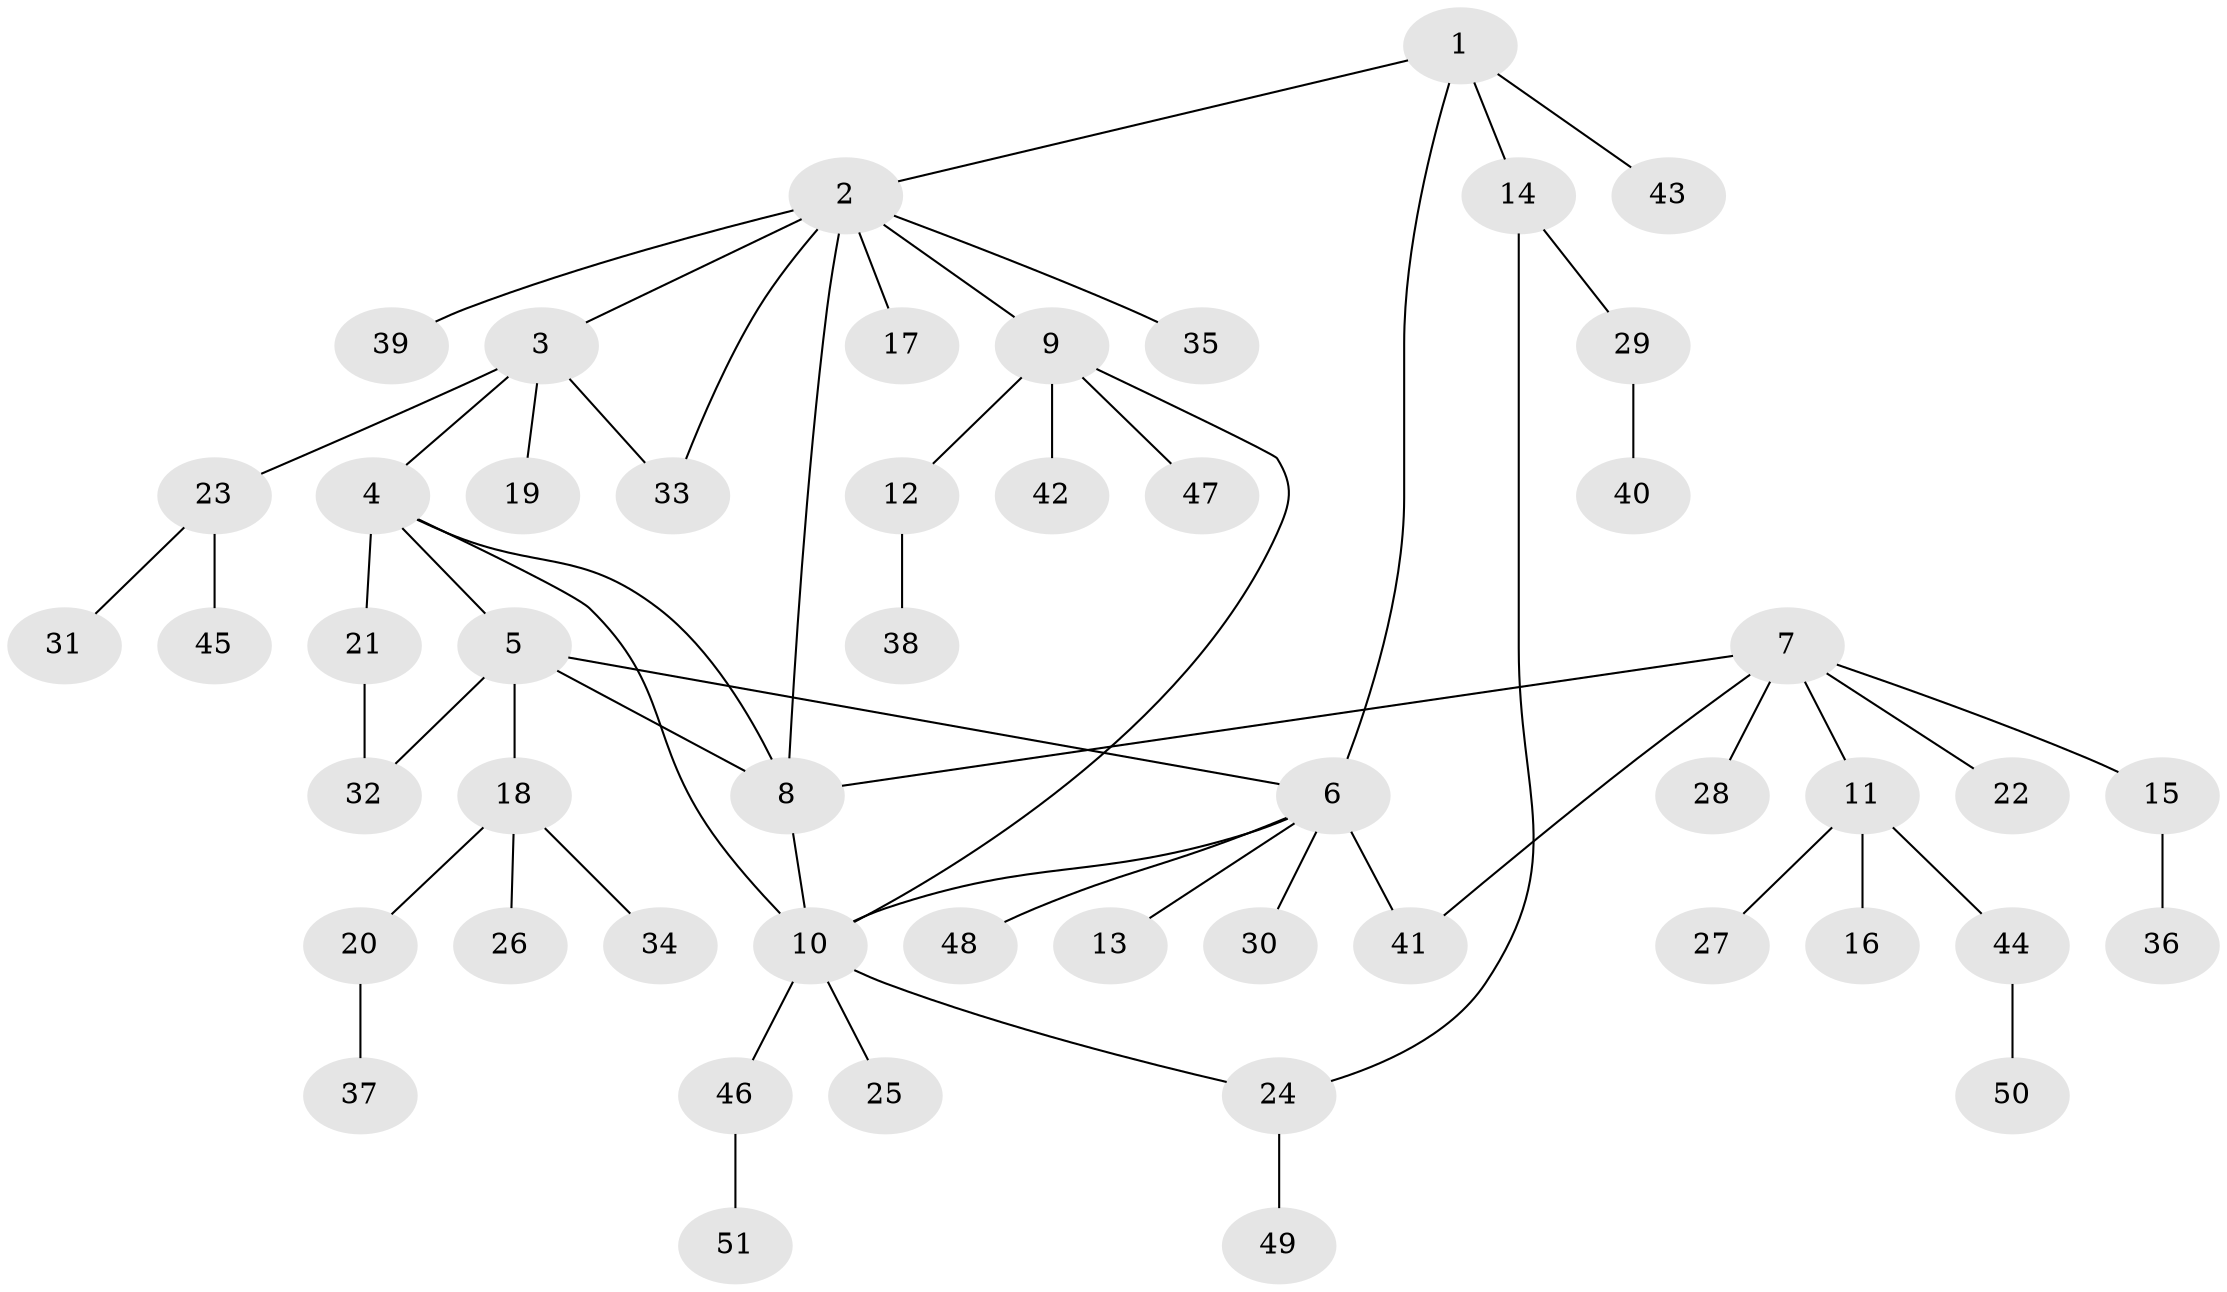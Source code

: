 // Generated by graph-tools (version 1.1) at 2025/26/03/09/25 03:26:47]
// undirected, 51 vertices, 60 edges
graph export_dot {
graph [start="1"]
  node [color=gray90,style=filled];
  1;
  2;
  3;
  4;
  5;
  6;
  7;
  8;
  9;
  10;
  11;
  12;
  13;
  14;
  15;
  16;
  17;
  18;
  19;
  20;
  21;
  22;
  23;
  24;
  25;
  26;
  27;
  28;
  29;
  30;
  31;
  32;
  33;
  34;
  35;
  36;
  37;
  38;
  39;
  40;
  41;
  42;
  43;
  44;
  45;
  46;
  47;
  48;
  49;
  50;
  51;
  1 -- 2;
  1 -- 6;
  1 -- 14;
  1 -- 43;
  2 -- 3;
  2 -- 8;
  2 -- 9;
  2 -- 17;
  2 -- 33;
  2 -- 35;
  2 -- 39;
  3 -- 4;
  3 -- 19;
  3 -- 23;
  3 -- 33;
  4 -- 5;
  4 -- 8;
  4 -- 10;
  4 -- 21;
  5 -- 6;
  5 -- 8;
  5 -- 18;
  5 -- 32;
  6 -- 10;
  6 -- 13;
  6 -- 30;
  6 -- 41;
  6 -- 48;
  7 -- 8;
  7 -- 11;
  7 -- 15;
  7 -- 22;
  7 -- 28;
  7 -- 41;
  8 -- 10;
  9 -- 10;
  9 -- 12;
  9 -- 42;
  9 -- 47;
  10 -- 24;
  10 -- 25;
  10 -- 46;
  11 -- 16;
  11 -- 27;
  11 -- 44;
  12 -- 38;
  14 -- 24;
  14 -- 29;
  15 -- 36;
  18 -- 20;
  18 -- 26;
  18 -- 34;
  20 -- 37;
  21 -- 32;
  23 -- 31;
  23 -- 45;
  24 -- 49;
  29 -- 40;
  44 -- 50;
  46 -- 51;
}
